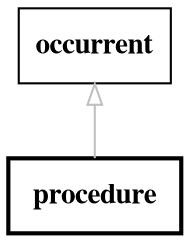 // biolink model
digraph {
	graph [fontsize=32 penwidth=5]
	node [color=black fontname="times bold" shape=rectangle]
	edge [color=gray fontcolor=darkgray]
	procedure [label=" procedure " style=bold]
	occurrent -> procedure [label="" arrowtail=onormal dir=back]
}
